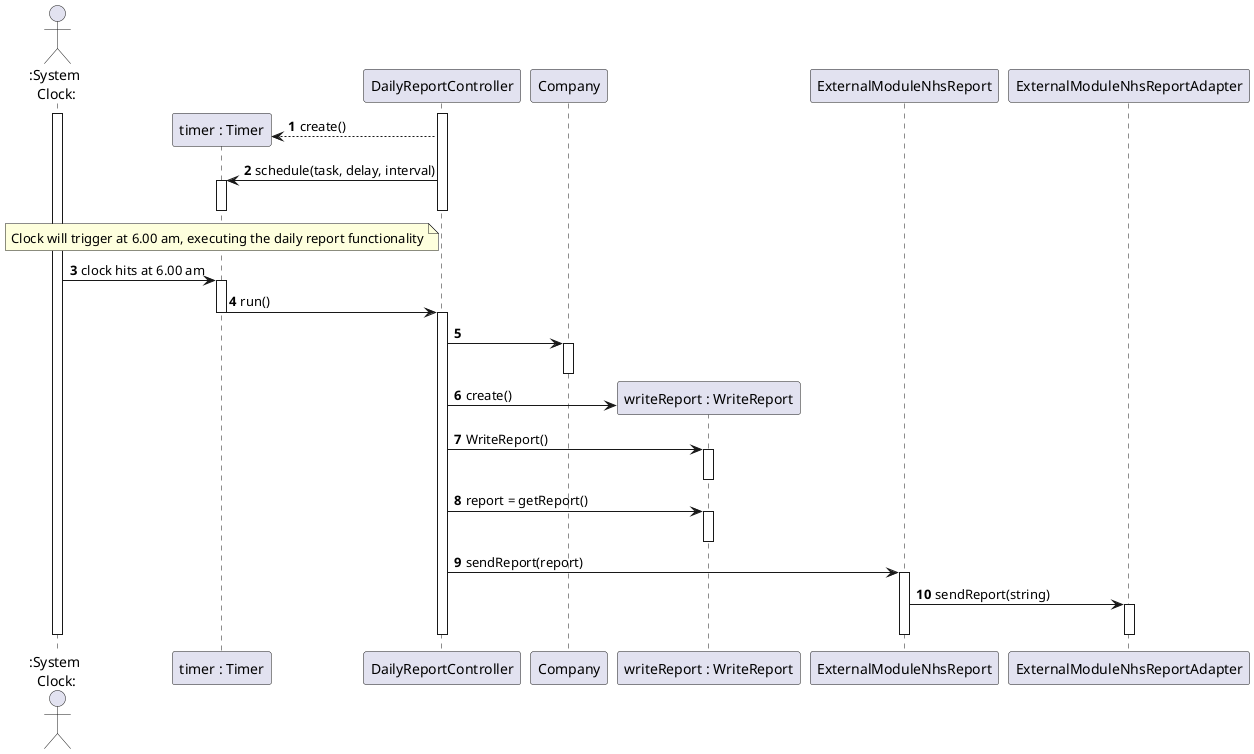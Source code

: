 @startuml

autonumber

actor ":System\n Clock:" as Clock
participant "timer : Timer" as timer
participant DailyReportController as controller
participant Company as company
participant "writeReport : WriteReport" as writereport
participant ExternalModuleNhsReport as interface
participant ExternalModuleNhsReportAdapter as adapter

activate Clock
activate controller
create timer
controller --> timer : create()
controller -> timer : schedule(task, delay, interval)
activate timer
deactivate controller
deactivate timer

note over timer : Clock will trigger at 6.00 am, executing the daily report functionality

Clock -> timer : clock hits at 6.00 am
activate timer
timer -> controller : run()
deactivate timer
activate controller

controller -> company
activate company
deactivate company

create writereport
controller -> writereport : create()
controller -> writereport : WriteReport()
activate writereport
deactivate writereport
controller -> writereport : report = getReport()
activate writereport
deactivate writereport

controller -> interface : sendReport(report)
activate interface
interface -> adapter : sendReport(string)
activate adapter
deactivate interface
deactivate adapter
deactivate controller

deactivate Clock

@enduml